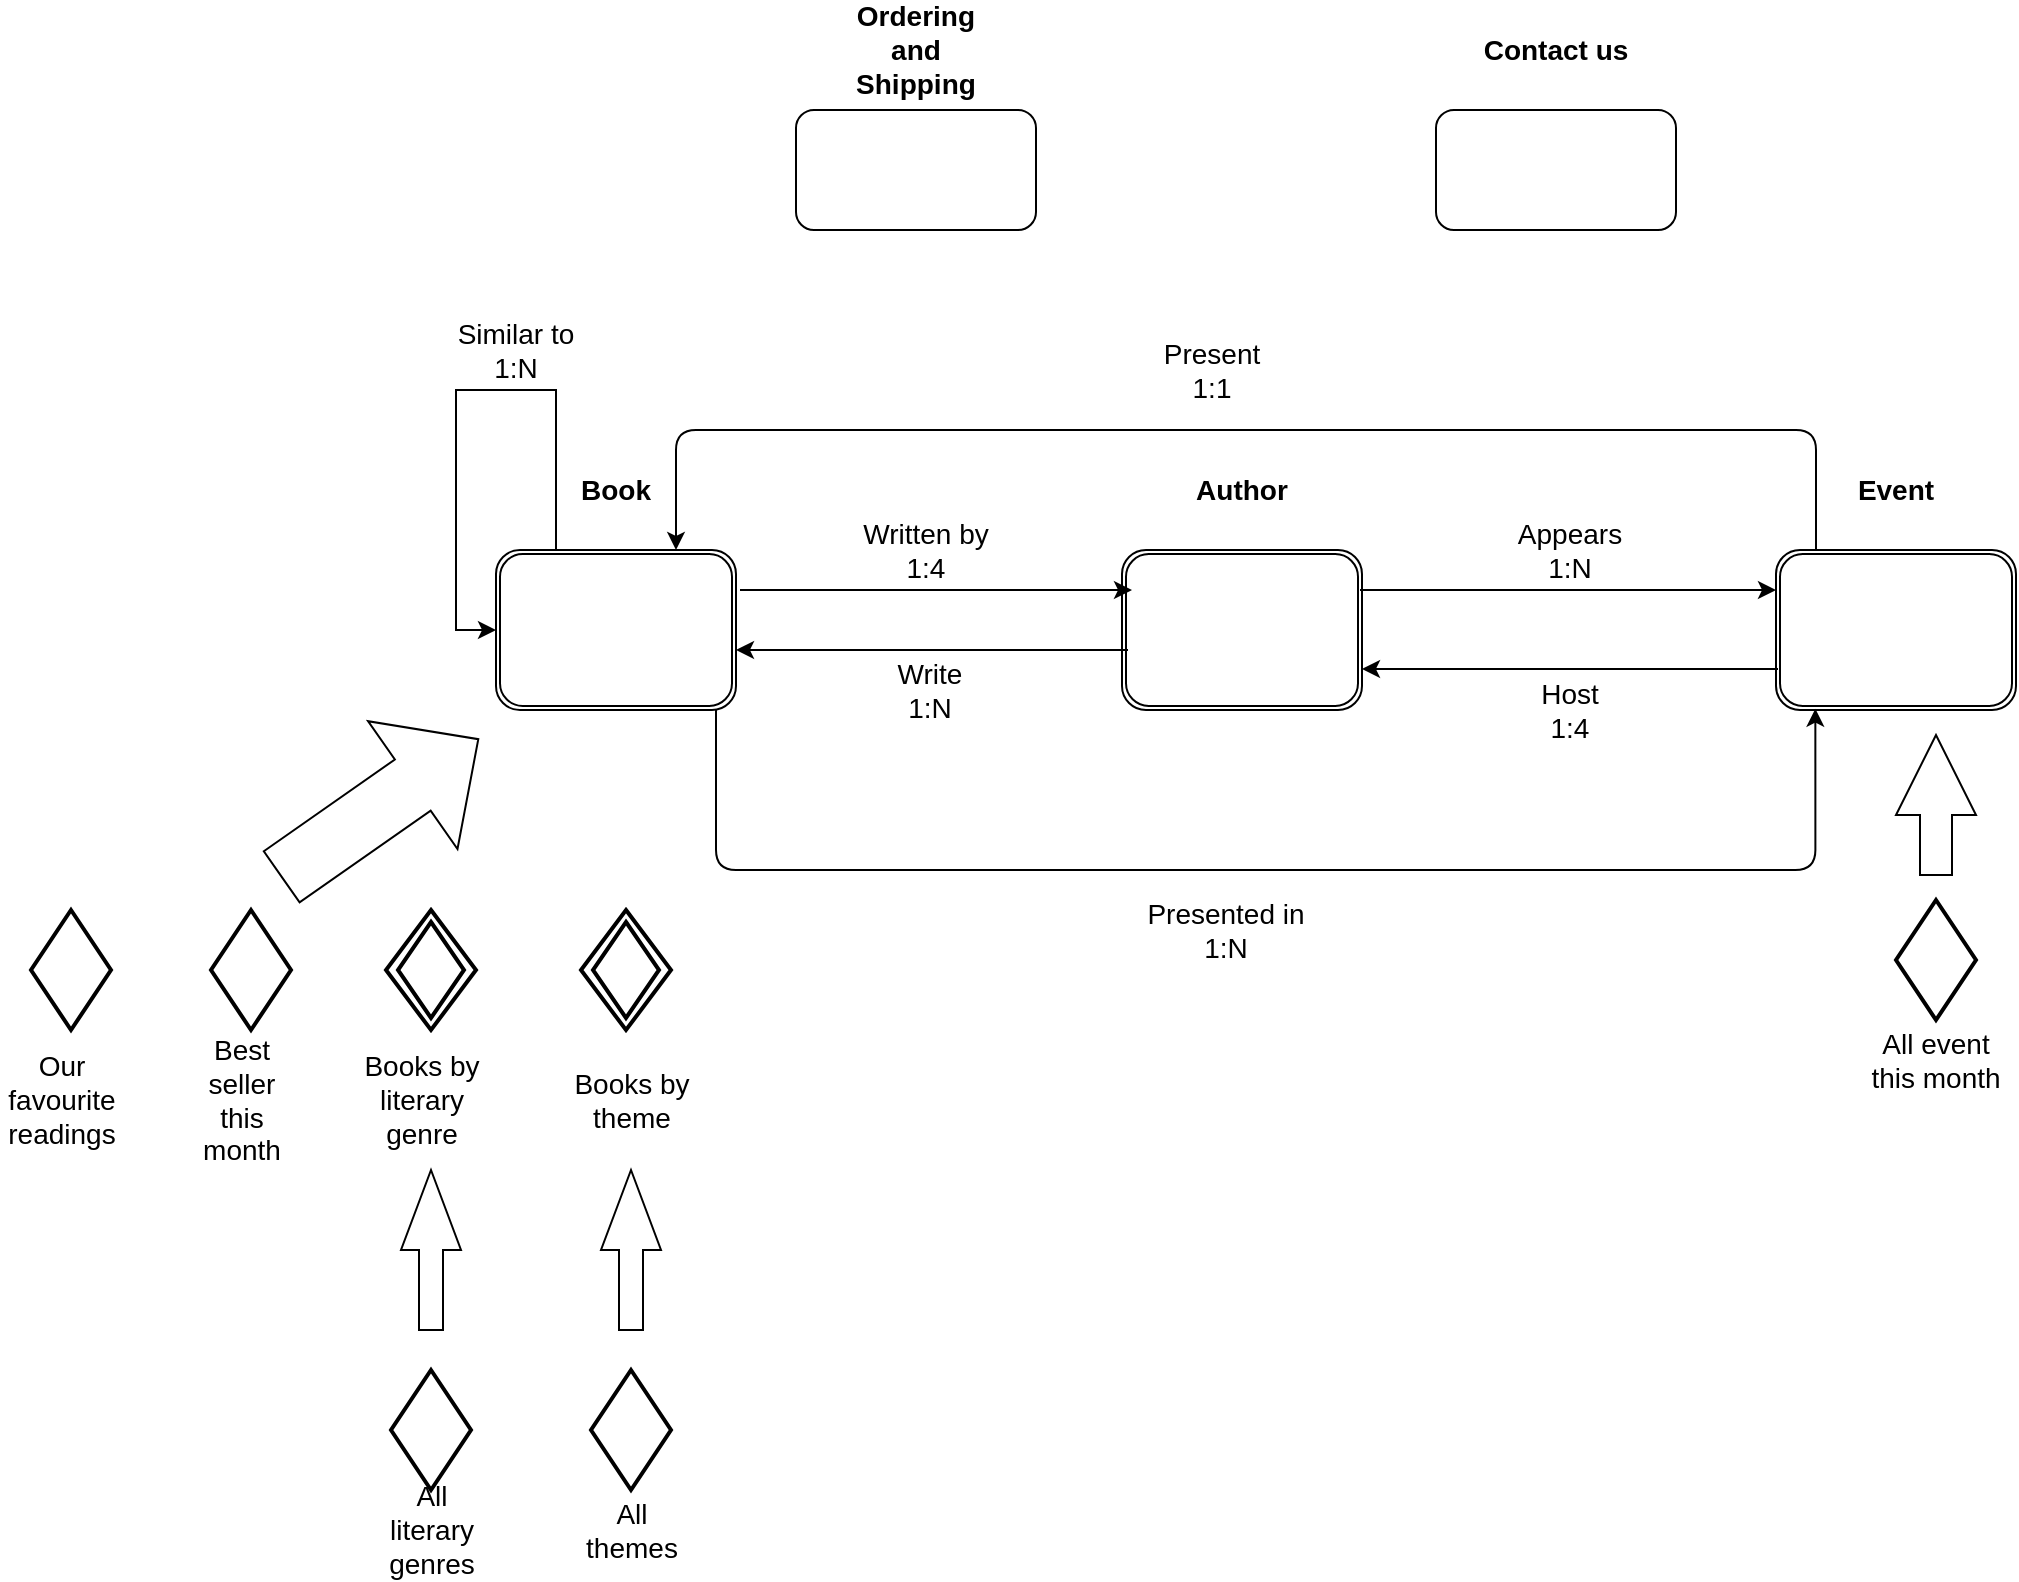 <mxfile version="10.6.1" type="device"><diagram id="fbr9dn8GMll7oM022Zj6" name="Page-1"><mxGraphModel dx="1474" dy="558" grid="0" gridSize="10" guides="1" tooltips="1" connect="1" arrows="1" fold="1" page="0" pageScale="1" pageWidth="1169" pageHeight="827" math="0" shadow="0"><root><mxCell id="0"/><mxCell id="1" parent="0"/><mxCell id="c-bbijM8_eWX6547XyPN-38" value="" style="rounded=1;whiteSpace=wrap;html=1;fontSize=14;" parent="1" vertex="1"><mxGeometry x="510" y="140" width="120" height="60" as="geometry"/></mxCell><mxCell id="c-bbijM8_eWX6547XyPN-39" value="" style="rounded=1;whiteSpace=wrap;html=1;fontSize=14;" parent="1" vertex="1"><mxGeometry x="190" y="140" width="120" height="60" as="geometry"/></mxCell><mxCell id="c-bbijM8_eWX6547XyPN-40" value="&lt;b style=&quot;font-size: 14px;&quot;&gt;Contact us&lt;/b&gt;" style="text;html=1;strokeColor=none;fillColor=none;align=center;verticalAlign=middle;whiteSpace=wrap;rounded=0;fontSize=14;" parent="1" vertex="1"><mxGeometry x="520" y="100" width="100" height="20" as="geometry"/></mxCell><mxCell id="c-bbijM8_eWX6547XyPN-41" value="&lt;b style=&quot;font-size: 14px;&quot;&gt;Ordering&lt;br style=&quot;font-size: 14px;&quot;&gt;and&lt;br style=&quot;font-size: 14px;&quot;&gt;Shipping&lt;/b&gt;&lt;br style=&quot;font-size: 14px;&quot;&gt;" style="text;html=1;strokeColor=none;fillColor=none;align=center;verticalAlign=middle;whiteSpace=wrap;rounded=0;fontSize=14;" parent="1" vertex="1"><mxGeometry x="200" y="100" width="100" height="20" as="geometry"/></mxCell><mxCell id="c-bbijM8_eWX6547XyPN-42" style="edgeStyle=orthogonalEdgeStyle;rounded=0;orthogonalLoop=1;jettySize=auto;html=1;entryX=0;entryY=0.5;entryDx=0;entryDy=0;fontSize=14;" parent="1" source="c-bbijM8_eWX6547XyPN-43" target="c-bbijM8_eWX6547XyPN-43" edge="1"><mxGeometry relative="1" as="geometry"><mxPoint x="20" y="410" as="targetPoint"/><Array as="points"><mxPoint x="70" y="280"/><mxPoint x="20" y="280"/><mxPoint x="20" y="400"/></Array></mxGeometry></mxCell><mxCell id="c-bbijM8_eWX6547XyPN-43" value="" style="shape=ext;double=1;rounded=1;whiteSpace=wrap;html=1;fontSize=14;" parent="1" vertex="1"><mxGeometry x="40" y="360" width="120" height="80" as="geometry"/></mxCell><mxCell id="c-bbijM8_eWX6547XyPN-44" value="" style="shape=ext;double=1;rounded=1;whiteSpace=wrap;html=1;fontSize=14;" parent="1" vertex="1"><mxGeometry x="353" y="360" width="120" height="80" as="geometry"/></mxCell><mxCell id="c-bbijM8_eWX6547XyPN-45" value="" style="shape=ext;double=1;rounded=1;whiteSpace=wrap;html=1;fontSize=14;" parent="1" vertex="1"><mxGeometry x="680" y="360" width="120" height="80" as="geometry"/></mxCell><mxCell id="c-bbijM8_eWX6547XyPN-46" value="&lt;b style=&quot;font-size: 14px;&quot;&gt;Author&lt;/b&gt;" style="text;html=1;strokeColor=none;fillColor=none;align=center;verticalAlign=middle;whiteSpace=wrap;rounded=0;fontSize=14;" parent="1" vertex="1"><mxGeometry x="353" y="320" width="120" height="20" as="geometry"/></mxCell><mxCell id="c-bbijM8_eWX6547XyPN-47" value="&lt;b style=&quot;font-size: 14px;&quot;&gt;Book&lt;/b&gt;" style="text;html=1;strokeColor=none;fillColor=none;align=center;verticalAlign=middle;whiteSpace=wrap;rounded=0;fontSize=14;" parent="1" vertex="1"><mxGeometry x="40" y="320" width="120" height="20" as="geometry"/></mxCell><mxCell id="c-bbijM8_eWX6547XyPN-48" value="&lt;b style=&quot;font-size: 14px;&quot;&gt;Event&lt;/b&gt;" style="text;html=1;strokeColor=none;fillColor=none;align=center;verticalAlign=middle;whiteSpace=wrap;rounded=0;fontSize=14;" parent="1" vertex="1"><mxGeometry x="680" y="320" width="120" height="20" as="geometry"/></mxCell><mxCell id="c-bbijM8_eWX6547XyPN-49" value="" style="endArrow=classic;html=1;fontSize=14;" parent="1" edge="1"><mxGeometry width="50" height="50" relative="1" as="geometry"><mxPoint x="162" y="380" as="sourcePoint"/><mxPoint x="358" y="380" as="targetPoint"/></mxGeometry></mxCell><mxCell id="c-bbijM8_eWX6547XyPN-50" value="" style="endArrow=classic;html=1;fontSize=14;" parent="1" edge="1"><mxGeometry width="50" height="50" relative="1" as="geometry"><mxPoint x="356" y="410" as="sourcePoint"/><mxPoint x="160" y="410" as="targetPoint"/></mxGeometry></mxCell><mxCell id="c-bbijM8_eWX6547XyPN-51" value="Written by&lt;br style=&quot;font-size: 14px;&quot;&gt;1:4&lt;br style=&quot;font-size: 14px;&quot;&gt;" style="text;html=1;strokeColor=none;fillColor=none;align=center;verticalAlign=middle;whiteSpace=wrap;rounded=0;fontSize=14;" parent="1" vertex="1"><mxGeometry x="180" y="350" width="150" height="20" as="geometry"/></mxCell><mxCell id="c-bbijM8_eWX6547XyPN-52" value="Write&lt;br style=&quot;font-size: 14px;&quot;&gt;1:N&lt;br style=&quot;font-size: 14px;&quot;&gt;" style="text;html=1;strokeColor=none;fillColor=none;align=center;verticalAlign=middle;whiteSpace=wrap;rounded=0;fontSize=14;" parent="1" vertex="1"><mxGeometry x="181.5" y="420" width="150" height="20" as="geometry"/></mxCell><mxCell id="c-bbijM8_eWX6547XyPN-53" value="" style="endArrow=classic;html=1;fontSize=14;" parent="1" edge="1"><mxGeometry width="50" height="50" relative="1" as="geometry"><mxPoint x="472" y="380" as="sourcePoint"/><mxPoint x="680" y="380" as="targetPoint"/></mxGeometry></mxCell><mxCell id="c-bbijM8_eWX6547XyPN-54" value="" style="endArrow=classic;html=1;fontSize=14;" parent="1" edge="1"><mxGeometry width="50" height="50" relative="1" as="geometry"><mxPoint x="681" y="419.5" as="sourcePoint"/><mxPoint x="473" y="419.5" as="targetPoint"/></mxGeometry></mxCell><mxCell id="c-bbijM8_eWX6547XyPN-55" value="Appears&lt;br style=&quot;font-size: 14px;&quot;&gt;1:N&lt;br style=&quot;font-size: 14px;&quot;&gt;" style="text;html=1;strokeColor=none;fillColor=none;align=center;verticalAlign=middle;whiteSpace=wrap;rounded=0;fontSize=14;" parent="1" vertex="1"><mxGeometry x="501.5" y="350" width="150" height="20" as="geometry"/></mxCell><mxCell id="c-bbijM8_eWX6547XyPN-56" value="Host&lt;br style=&quot;font-size: 14px;&quot;&gt;1:4&lt;br style=&quot;font-size: 14px;&quot;&gt;" style="text;html=1;strokeColor=none;fillColor=none;align=center;verticalAlign=middle;whiteSpace=wrap;rounded=0;fontSize=14;" parent="1" vertex="1"><mxGeometry x="501.5" y="430" width="150" height="20" as="geometry"/></mxCell><mxCell id="c-bbijM8_eWX6547XyPN-57" value="" style="edgeStyle=segmentEdgeStyle;endArrow=classic;html=1;entryX=0.164;entryY=0.992;entryDx=0;entryDy=0;entryPerimeter=0;fontSize=14;" parent="1" source="c-bbijM8_eWX6547XyPN-43" target="c-bbijM8_eWX6547XyPN-45" edge="1"><mxGeometry width="50" height="50" relative="1" as="geometry"><mxPoint x="70" y="470" as="sourcePoint"/><mxPoint x="690" y="470" as="targetPoint"/><Array as="points"><mxPoint x="150" y="520"/><mxPoint x="700" y="520"/></Array></mxGeometry></mxCell><mxCell id="c-bbijM8_eWX6547XyPN-58" value="" style="edgeStyle=segmentEdgeStyle;endArrow=classic;html=1;exitX=0.75;exitY=0;exitDx=0;exitDy=0;entryX=0.75;entryY=0;entryDx=0;entryDy=0;fontSize=14;" parent="1" target="c-bbijM8_eWX6547XyPN-43" edge="1"><mxGeometry width="50" height="50" relative="1" as="geometry"><mxPoint x="700" y="360" as="sourcePoint"/><mxPoint x="80" y="300" as="targetPoint"/><Array as="points"><mxPoint x="700" y="360"/><mxPoint x="700" y="300"/><mxPoint x="130" y="300"/></Array></mxGeometry></mxCell><mxCell id="c-bbijM8_eWX6547XyPN-59" value="Present&lt;br style=&quot;font-size: 14px;&quot;&gt;1:1&lt;br style=&quot;font-size: 14px;&quot;&gt;" style="text;html=1;strokeColor=none;fillColor=none;align=center;verticalAlign=middle;whiteSpace=wrap;rounded=0;fontSize=14;" parent="1" vertex="1"><mxGeometry x="323" y="260" width="150" height="20" as="geometry"/></mxCell><mxCell id="c-bbijM8_eWX6547XyPN-60" value="Presented in&lt;br style=&quot;font-size: 14px;&quot;&gt;1:N&lt;br style=&quot;font-size: 14px;&quot;&gt;" style="text;html=1;strokeColor=none;fillColor=none;align=center;verticalAlign=middle;whiteSpace=wrap;rounded=0;fontSize=14;" parent="1" vertex="1"><mxGeometry x="330" y="540" width="150" height="20" as="geometry"/></mxCell><mxCell id="c-bbijM8_eWX6547XyPN-61" value="&lt;font style=&quot;font-size: 14px;&quot;&gt;Similar to&lt;br style=&quot;font-size: 14px;&quot;&gt;1:N&lt;/font&gt;&lt;br style=&quot;font-size: 14px;&quot;&gt;" style="text;html=1;strokeColor=none;fillColor=none;align=center;verticalAlign=middle;whiteSpace=wrap;rounded=0;fontSize=14;" parent="1" vertex="1"><mxGeometry y="250" width="100" height="20" as="geometry"/></mxCell><mxCell id="c-bbijM8_eWX6547XyPN-62" value="" style="shape=rhombus;strokeWidth=2;fontSize=14;perimeter=rhombusPerimeter;whiteSpace=wrap;html=1;align=center;fontSize=14;" parent="1" vertex="1"><mxGeometry x="740" y="535" width="40" height="60" as="geometry"/></mxCell><mxCell id="c-bbijM8_eWX6547XyPN-63" value="All event this month&lt;br style=&quot;font-size: 14px;&quot;&gt;" style="text;html=1;strokeColor=none;fillColor=none;align=center;verticalAlign=middle;whiteSpace=wrap;rounded=0;fontSize=14;" parent="1" vertex="1"><mxGeometry x="720" y="605" width="80" height="20" as="geometry"/></mxCell><mxCell id="c-bbijM8_eWX6547XyPN-64" value="" style="shape=rhombus;strokeWidth=2;fontSize=14;perimeter=rhombusPerimeter;whiteSpace=wrap;html=1;align=center;fontSize=14;" parent="1" vertex="1"><mxGeometry x="-102.5" y="540" width="40" height="60" as="geometry"/></mxCell><mxCell id="c-bbijM8_eWX6547XyPN-65" value="" style="shape=rhombus;strokeWidth=2;fontSize=14;perimeter=rhombusPerimeter;whiteSpace=wrap;html=1;align=center;fontSize=14;" parent="1" vertex="1"><mxGeometry x="87.5" y="770" width="40" height="60" as="geometry"/></mxCell><mxCell id="c-bbijM8_eWX6547XyPN-67" value="Our favourite readings&lt;br style=&quot;font-size: 14px;&quot;&gt;" style="text;html=1;strokeColor=none;fillColor=none;align=center;verticalAlign=middle;whiteSpace=wrap;rounded=0;fontSize=14;" parent="1" vertex="1"><mxGeometry x="-207.5" y="625" width="60" height="20" as="geometry"/></mxCell><mxCell id="c-bbijM8_eWX6547XyPN-68" value="Best seller this month&lt;br style=&quot;font-size: 14px;&quot;&gt;" style="text;html=1;strokeColor=none;fillColor=none;align=center;verticalAlign=middle;whiteSpace=wrap;rounded=0;fontSize=14;" parent="1" vertex="1"><mxGeometry x="-117.5" y="625" width="60" height="20" as="geometry"/></mxCell><mxCell id="c-bbijM8_eWX6547XyPN-70" value="" style="shape=rhombus;double=1;strokeWidth=2;fontSize=14;perimeter=rhombusPerimeter;whiteSpace=wrap;html=1;align=center;fontSize=14;" parent="1" vertex="1"><mxGeometry x="82.5" y="540" width="45" height="60" as="geometry"/></mxCell><mxCell id="c-bbijM8_eWX6547XyPN-71" value="" style="shape=rhombus;double=1;strokeWidth=2;fontSize=14;perimeter=rhombusPerimeter;whiteSpace=wrap;html=1;align=center;fontSize=14;" parent="1" vertex="1"><mxGeometry x="-15" y="540" width="45" height="60" as="geometry"/></mxCell><mxCell id="c-bbijM8_eWX6547XyPN-72" value="Books by literary genre&lt;br style=&quot;font-size: 14px;&quot;&gt;" style="text;html=1;strokeColor=none;fillColor=none;align=center;verticalAlign=middle;whiteSpace=wrap;rounded=0;fontSize=14;" parent="1" vertex="1"><mxGeometry x="-27.5" y="625" width="60" height="20" as="geometry"/></mxCell><mxCell id="c-bbijM8_eWX6547XyPN-73" value="Books by theme&lt;br style=&quot;font-size: 14px;&quot;&gt;" style="text;html=1;strokeColor=none;fillColor=none;align=center;verticalAlign=middle;whiteSpace=wrap;rounded=0;fontSize=14;" parent="1" vertex="1"><mxGeometry x="77.5" y="625" width="60" height="20" as="geometry"/></mxCell><mxCell id="c-bbijM8_eWX6547XyPN-74" value="" style="shape=rhombus;strokeWidth=2;fontSize=14;perimeter=rhombusPerimeter;whiteSpace=wrap;html=1;align=center;fontSize=14;" parent="1" vertex="1"><mxGeometry x="-192.5" y="540" width="40" height="60" as="geometry"/></mxCell><mxCell id="c-bbijM8_eWX6547XyPN-75" value="" style="shape=rhombus;strokeWidth=2;fontSize=14;perimeter=rhombusPerimeter;whiteSpace=wrap;html=1;align=center;fontSize=14;" parent="1" vertex="1"><mxGeometry x="-12.5" y="770" width="40" height="60" as="geometry"/></mxCell><mxCell id="c-bbijM8_eWX6547XyPN-77" value="All literary genres&lt;br style=&quot;font-size: 14px;&quot;&gt;" style="text;html=1;strokeColor=none;fillColor=none;align=center;verticalAlign=middle;whiteSpace=wrap;rounded=0;fontSize=14;" parent="1" vertex="1"><mxGeometry x="-22.5" y="840" width="60" height="20" as="geometry"/></mxCell><mxCell id="c-bbijM8_eWX6547XyPN-78" value="All themes&lt;br style=&quot;font-size: 14px;&quot;&gt;" style="text;html=1;strokeColor=none;fillColor=none;align=center;verticalAlign=middle;whiteSpace=wrap;rounded=0;fontSize=14;" parent="1" vertex="1"><mxGeometry x="77.5" y="840" width="60" height="20" as="geometry"/></mxCell><mxCell id="c-bbijM8_eWX6547XyPN-80" value="" style="html=1;shadow=0;dashed=0;align=center;verticalAlign=middle;shape=mxgraph.arrows2.arrow;dy=0.6;dx=40;direction=north;notch=0;fontSize=14;" parent="1" vertex="1"><mxGeometry x="-7.5" y="670" width="30" height="80" as="geometry"/></mxCell><mxCell id="c-bbijM8_eWX6547XyPN-81" value="" style="html=1;shadow=0;dashed=0;align=center;verticalAlign=middle;shape=mxgraph.arrows2.arrow;dy=0.6;dx=40;direction=north;notch=0;fontSize=14;" parent="1" vertex="1"><mxGeometry x="92.5" y="670" width="30" height="80" as="geometry"/></mxCell><mxCell id="c-bbijM8_eWX6547XyPN-87" value="" style="html=1;shadow=0;dashed=0;align=center;verticalAlign=middle;shape=mxgraph.arrows2.arrow;dy=0.6;dx=40;direction=north;notch=0;rotation=55;fontSize=14;" parent="1" vertex="1"><mxGeometry x="-57" y="429" width="78" height="120" as="geometry"/></mxCell><mxCell id="c-bbijM8_eWX6547XyPN-88" value="" style="html=1;shadow=0;dashed=0;align=center;verticalAlign=middle;shape=mxgraph.arrows2.arrow;dy=0.6;dx=40;direction=north;notch=0;fontSize=14;" parent="1" vertex="1"><mxGeometry x="740" y="452.5" width="40" height="70" as="geometry"/></mxCell></root></mxGraphModel></diagram></mxfile>